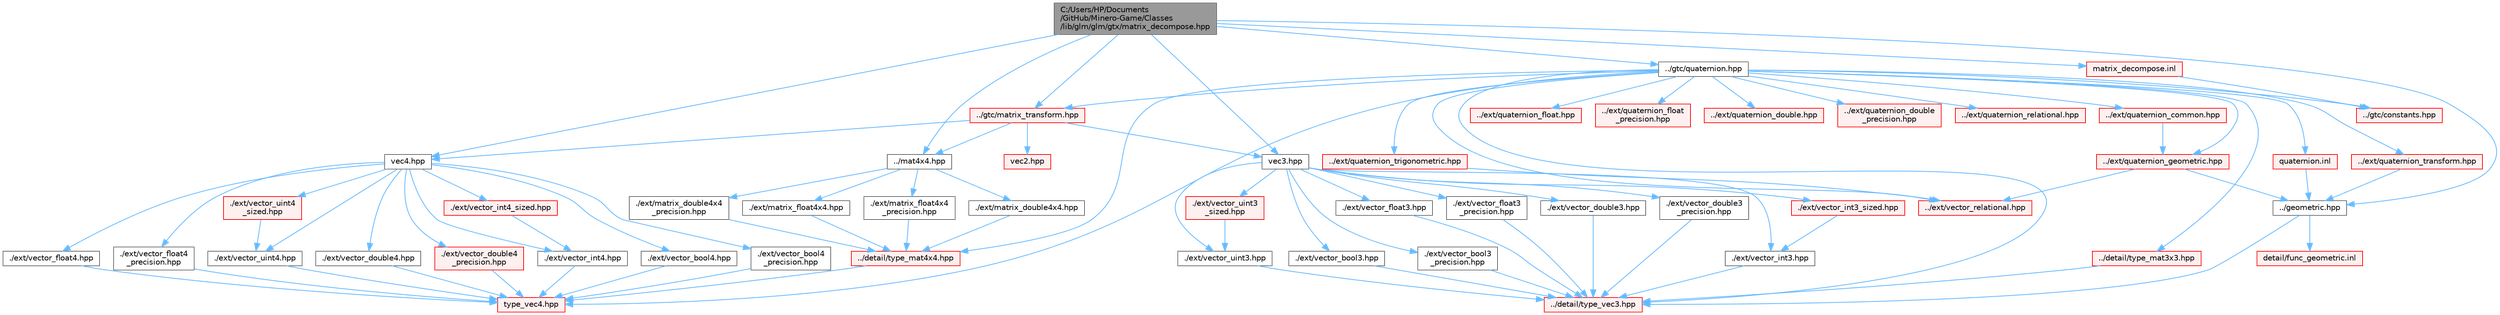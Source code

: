 digraph "C:/Users/HP/Documents/GitHub/Minero-Game/Classes/lib/glm/glm/gtx/matrix_decompose.hpp"
{
 // LATEX_PDF_SIZE
  bgcolor="transparent";
  edge [fontname=Helvetica,fontsize=10,labelfontname=Helvetica,labelfontsize=10];
  node [fontname=Helvetica,fontsize=10,shape=box,height=0.2,width=0.4];
  Node1 [id="Node000001",label="C:/Users/HP/Documents\l/GitHub/Minero-Game/Classes\l/lib/glm/glm/gtx/matrix_decompose.hpp",height=0.2,width=0.4,color="gray40", fillcolor="grey60", style="filled", fontcolor="black",tooltip=" "];
  Node1 -> Node2 [id="edge175_Node000001_Node000002",color="steelblue1",style="solid",tooltip=" "];
  Node2 [id="Node000002",label="../mat4x4.hpp",height=0.2,width=0.4,color="grey40", fillcolor="white", style="filled",URL="$_classes_2lib_2glm_2glm_2mat4x4_8hpp.html",tooltip=" "];
  Node2 -> Node3 [id="edge176_Node000002_Node000003",color="steelblue1",style="solid",tooltip=" "];
  Node3 [id="Node000003",label="./ext/matrix_double4x4.hpp",height=0.2,width=0.4,color="grey40", fillcolor="white", style="filled",URL="$_classes_2lib_2glm_2glm_2ext_2matrix__double4x4_8hpp.html",tooltip=" "];
  Node3 -> Node4 [id="edge177_Node000003_Node000004",color="steelblue1",style="solid",tooltip=" "];
  Node4 [id="Node000004",label="../detail/type_mat4x4.hpp",height=0.2,width=0.4,color="red", fillcolor="#FFF0F0", style="filled",URL="$_classes_2lib_2glm_2glm_2detail_2type__mat4x4_8hpp.html",tooltip=" "];
  Node4 -> Node5 [id="edge178_Node000004_Node000005",color="steelblue1",style="solid",tooltip=" "];
  Node5 [id="Node000005",label="type_vec4.hpp",height=0.2,width=0.4,color="red", fillcolor="#FFF0F0", style="filled",URL="$_classes_2lib_2glm_2glm_2detail_2type__vec4_8hpp.html",tooltip=" "];
  Node2 -> Node127 [id="edge179_Node000002_Node000127",color="steelblue1",style="solid",tooltip=" "];
  Node127 [id="Node000127",label="./ext/matrix_double4x4\l_precision.hpp",height=0.2,width=0.4,color="grey40", fillcolor="white", style="filled",URL="$_classes_2lib_2glm_2glm_2ext_2matrix__double4x4__precision_8hpp.html",tooltip=" "];
  Node127 -> Node4 [id="edge180_Node000127_Node000004",color="steelblue1",style="solid",tooltip=" "];
  Node2 -> Node128 [id="edge181_Node000002_Node000128",color="steelblue1",style="solid",tooltip=" "];
  Node128 [id="Node000128",label="./ext/matrix_float4x4.hpp",height=0.2,width=0.4,color="grey40", fillcolor="white", style="filled",URL="$_classes_2lib_2glm_2glm_2ext_2matrix__float4x4_8hpp.html",tooltip=" "];
  Node128 -> Node4 [id="edge182_Node000128_Node000004",color="steelblue1",style="solid",tooltip=" "];
  Node2 -> Node129 [id="edge183_Node000002_Node000129",color="steelblue1",style="solid",tooltip=" "];
  Node129 [id="Node000129",label="./ext/matrix_float4x4\l_precision.hpp",height=0.2,width=0.4,color="grey40", fillcolor="white", style="filled",URL="$_classes_2lib_2glm_2glm_2ext_2matrix__float4x4__precision_8hpp.html",tooltip=" "];
  Node129 -> Node4 [id="edge184_Node000129_Node000004",color="steelblue1",style="solid",tooltip=" "];
  Node1 -> Node31 [id="edge185_Node000001_Node000031",color="steelblue1",style="solid",tooltip=" "];
  Node31 [id="Node000031",label="vec3.hpp",height=0.2,width=0.4,color="grey40", fillcolor="white", style="filled",URL="$_classes_2lib_2glm_2glm_2vec3_8hpp.html",tooltip=" "];
  Node31 -> Node32 [id="edge186_Node000031_Node000032",color="steelblue1",style="solid",tooltip=" "];
  Node32 [id="Node000032",label="./ext/vector_bool3.hpp",height=0.2,width=0.4,color="grey40", fillcolor="white", style="filled",URL="$_classes_2lib_2glm_2glm_2ext_2vector__bool3_8hpp.html",tooltip=" "];
  Node32 -> Node33 [id="edge187_Node000032_Node000033",color="steelblue1",style="solid",tooltip=" "];
  Node33 [id="Node000033",label="../detail/type_vec3.hpp",height=0.2,width=0.4,color="red", fillcolor="#FFF0F0", style="filled",URL="$_classes_2lib_2glm_2glm_2detail_2type__vec3_8hpp.html",tooltip=" "];
  Node31 -> Node35 [id="edge188_Node000031_Node000035",color="steelblue1",style="solid",tooltip=" "];
  Node35 [id="Node000035",label="./ext/vector_bool3\l_precision.hpp",height=0.2,width=0.4,color="grey40", fillcolor="white", style="filled",URL="$_classes_2lib_2glm_2glm_2ext_2vector__bool3__precision_8hpp.html",tooltip=" "];
  Node35 -> Node33 [id="edge189_Node000035_Node000033",color="steelblue1",style="solid",tooltip=" "];
  Node31 -> Node36 [id="edge190_Node000031_Node000036",color="steelblue1",style="solid",tooltip=" "];
  Node36 [id="Node000036",label="./ext/vector_float3.hpp",height=0.2,width=0.4,color="grey40", fillcolor="white", style="filled",URL="$_classes_2lib_2glm_2glm_2ext_2vector__float3_8hpp.html",tooltip=" "];
  Node36 -> Node33 [id="edge191_Node000036_Node000033",color="steelblue1",style="solid",tooltip=" "];
  Node31 -> Node37 [id="edge192_Node000031_Node000037",color="steelblue1",style="solid",tooltip=" "];
  Node37 [id="Node000037",label="./ext/vector_float3\l_precision.hpp",height=0.2,width=0.4,color="grey40", fillcolor="white", style="filled",URL="$_classes_2lib_2glm_2glm_2ext_2vector__float3__precision_8hpp.html",tooltip=" "];
  Node37 -> Node33 [id="edge193_Node000037_Node000033",color="steelblue1",style="solid",tooltip=" "];
  Node31 -> Node38 [id="edge194_Node000031_Node000038",color="steelblue1",style="solid",tooltip=" "];
  Node38 [id="Node000038",label="./ext/vector_double3.hpp",height=0.2,width=0.4,color="grey40", fillcolor="white", style="filled",URL="$_classes_2lib_2glm_2glm_2ext_2vector__double3_8hpp.html",tooltip=" "];
  Node38 -> Node33 [id="edge195_Node000038_Node000033",color="steelblue1",style="solid",tooltip=" "];
  Node31 -> Node39 [id="edge196_Node000031_Node000039",color="steelblue1",style="solid",tooltip=" "];
  Node39 [id="Node000039",label="./ext/vector_double3\l_precision.hpp",height=0.2,width=0.4,color="grey40", fillcolor="white", style="filled",URL="$_classes_2lib_2glm_2glm_2ext_2vector__double3__precision_8hpp.html",tooltip=" "];
  Node39 -> Node33 [id="edge197_Node000039_Node000033",color="steelblue1",style="solid",tooltip=" "];
  Node31 -> Node40 [id="edge198_Node000031_Node000040",color="steelblue1",style="solid",tooltip=" "];
  Node40 [id="Node000040",label="./ext/vector_int3.hpp",height=0.2,width=0.4,color="grey40", fillcolor="white", style="filled",URL="$_classes_2lib_2glm_2glm_2ext_2vector__int3_8hpp.html",tooltip=" "];
  Node40 -> Node33 [id="edge199_Node000040_Node000033",color="steelblue1",style="solid",tooltip=" "];
  Node31 -> Node41 [id="edge200_Node000031_Node000041",color="steelblue1",style="solid",tooltip=" "];
  Node41 [id="Node000041",label="./ext/vector_int3_sized.hpp",height=0.2,width=0.4,color="red", fillcolor="#FFF0F0", style="filled",URL="$_classes_2lib_2glm_2glm_2ext_2vector__int3__sized_8hpp.html",tooltip=" "];
  Node41 -> Node40 [id="edge201_Node000041_Node000040",color="steelblue1",style="solid",tooltip=" "];
  Node31 -> Node42 [id="edge202_Node000031_Node000042",color="steelblue1",style="solid",tooltip=" "];
  Node42 [id="Node000042",label="./ext/vector_uint3.hpp",height=0.2,width=0.4,color="grey40", fillcolor="white", style="filled",URL="$_classes_2lib_2glm_2glm_2ext_2vector__uint3_8hpp.html",tooltip=" "];
  Node42 -> Node33 [id="edge203_Node000042_Node000033",color="steelblue1",style="solid",tooltip=" "];
  Node31 -> Node43 [id="edge204_Node000031_Node000043",color="steelblue1",style="solid",tooltip=" "];
  Node43 [id="Node000043",label="./ext/vector_uint3\l_sized.hpp",height=0.2,width=0.4,color="red", fillcolor="#FFF0F0", style="filled",URL="$_classes_2lib_2glm_2glm_2ext_2vector__uint3__sized_8hpp.html",tooltip=" "];
  Node43 -> Node42 [id="edge205_Node000043_Node000042",color="steelblue1",style="solid",tooltip=" "];
  Node1 -> Node44 [id="edge206_Node000001_Node000044",color="steelblue1",style="solid",tooltip=" "];
  Node44 [id="Node000044",label="vec4.hpp",height=0.2,width=0.4,color="grey40", fillcolor="white", style="filled",URL="$_classes_2lib_2glm_2glm_2vec4_8hpp.html",tooltip=" "];
  Node44 -> Node45 [id="edge207_Node000044_Node000045",color="steelblue1",style="solid",tooltip=" "];
  Node45 [id="Node000045",label="./ext/vector_bool4.hpp",height=0.2,width=0.4,color="grey40", fillcolor="white", style="filled",URL="$_classes_2lib_2glm_2glm_2ext_2vector__bool4_8hpp.html",tooltip=" "];
  Node45 -> Node5 [id="edge208_Node000045_Node000005",color="steelblue1",style="solid",tooltip=" "];
  Node44 -> Node46 [id="edge209_Node000044_Node000046",color="steelblue1",style="solid",tooltip=" "];
  Node46 [id="Node000046",label="./ext/vector_bool4\l_precision.hpp",height=0.2,width=0.4,color="grey40", fillcolor="white", style="filled",URL="$_classes_2lib_2glm_2glm_2ext_2vector__bool4__precision_8hpp.html",tooltip=" "];
  Node46 -> Node5 [id="edge210_Node000046_Node000005",color="steelblue1",style="solid",tooltip=" "];
  Node44 -> Node47 [id="edge211_Node000044_Node000047",color="steelblue1",style="solid",tooltip=" "];
  Node47 [id="Node000047",label="./ext/vector_float4.hpp",height=0.2,width=0.4,color="grey40", fillcolor="white", style="filled",URL="$_classes_2lib_2glm_2glm_2ext_2vector__float4_8hpp.html",tooltip=" "];
  Node47 -> Node5 [id="edge212_Node000047_Node000005",color="steelblue1",style="solid",tooltip=" "];
  Node44 -> Node48 [id="edge213_Node000044_Node000048",color="steelblue1",style="solid",tooltip=" "];
  Node48 [id="Node000048",label="./ext/vector_float4\l_precision.hpp",height=0.2,width=0.4,color="grey40", fillcolor="white", style="filled",URL="$_classes_2lib_2glm_2glm_2ext_2vector__float4__precision_8hpp.html",tooltip=" "];
  Node48 -> Node5 [id="edge214_Node000048_Node000005",color="steelblue1",style="solid",tooltip=" "];
  Node44 -> Node49 [id="edge215_Node000044_Node000049",color="steelblue1",style="solid",tooltip=" "];
  Node49 [id="Node000049",label="./ext/vector_double4.hpp",height=0.2,width=0.4,color="grey40", fillcolor="white", style="filled",URL="$_classes_2lib_2glm_2glm_2ext_2vector__double4_8hpp.html",tooltip=" "];
  Node49 -> Node5 [id="edge216_Node000049_Node000005",color="steelblue1",style="solid",tooltip=" "];
  Node44 -> Node50 [id="edge217_Node000044_Node000050",color="steelblue1",style="solid",tooltip=" "];
  Node50 [id="Node000050",label="./ext/vector_double4\l_precision.hpp",height=0.2,width=0.4,color="red", fillcolor="#FFF0F0", style="filled",URL="$_classes_2lib_2glm_2glm_2ext_2vector__double4__precision_8hpp.html",tooltip=" "];
  Node50 -> Node5 [id="edge218_Node000050_Node000005",color="steelblue1",style="solid",tooltip=" "];
  Node44 -> Node51 [id="edge219_Node000044_Node000051",color="steelblue1",style="solid",tooltip=" "];
  Node51 [id="Node000051",label="./ext/vector_int4.hpp",height=0.2,width=0.4,color="grey40", fillcolor="white", style="filled",URL="$_classes_2lib_2glm_2glm_2ext_2vector__int4_8hpp.html",tooltip=" "];
  Node51 -> Node5 [id="edge220_Node000051_Node000005",color="steelblue1",style="solid",tooltip=" "];
  Node44 -> Node52 [id="edge221_Node000044_Node000052",color="steelblue1",style="solid",tooltip=" "];
  Node52 [id="Node000052",label="./ext/vector_int4_sized.hpp",height=0.2,width=0.4,color="red", fillcolor="#FFF0F0", style="filled",URL="$_classes_2lib_2glm_2glm_2ext_2vector__int4__sized_8hpp.html",tooltip=" "];
  Node52 -> Node51 [id="edge222_Node000052_Node000051",color="steelblue1",style="solid",tooltip=" "];
  Node44 -> Node53 [id="edge223_Node000044_Node000053",color="steelblue1",style="solid",tooltip=" "];
  Node53 [id="Node000053",label="./ext/vector_uint4.hpp",height=0.2,width=0.4,color="grey40", fillcolor="white", style="filled",URL="$_classes_2lib_2glm_2glm_2ext_2vector__uint4_8hpp.html",tooltip=" "];
  Node53 -> Node5 [id="edge224_Node000053_Node000005",color="steelblue1",style="solid",tooltip=" "];
  Node44 -> Node54 [id="edge225_Node000044_Node000054",color="steelblue1",style="solid",tooltip=" "];
  Node54 [id="Node000054",label="./ext/vector_uint4\l_sized.hpp",height=0.2,width=0.4,color="red", fillcolor="#FFF0F0", style="filled",URL="$_classes_2lib_2glm_2glm_2ext_2vector__uint4__sized_8hpp.html",tooltip=" "];
  Node54 -> Node53 [id="edge226_Node000054_Node000053",color="steelblue1",style="solid",tooltip=" "];
  Node1 -> Node112 [id="edge227_Node000001_Node000112",color="steelblue1",style="solid",tooltip=" "];
  Node112 [id="Node000112",label="../geometric.hpp",height=0.2,width=0.4,color="grey40", fillcolor="white", style="filled",URL="$_classes_2lib_2glm_2glm_2geometric_8hpp.html",tooltip=" "];
  Node112 -> Node33 [id="edge228_Node000112_Node000033",color="steelblue1",style="solid",tooltip=" "];
  Node112 -> Node113 [id="edge229_Node000112_Node000113",color="steelblue1",style="solid",tooltip=" "];
  Node113 [id="Node000113",label="detail/func_geometric.inl",height=0.2,width=0.4,color="red", fillcolor="#FFF0F0", style="filled",URL="$_classes_2lib_2glm_2glm_2detail_2func__geometric_8inl.html",tooltip=" "];
  Node1 -> Node130 [id="edge230_Node000001_Node000130",color="steelblue1",style="solid",tooltip=" "];
  Node130 [id="Node000130",label="../gtc/quaternion.hpp",height=0.2,width=0.4,color="grey40", fillcolor="white", style="filled",URL="$_classes_2lib_2glm_2glm_2gtc_2quaternion_8hpp.html",tooltip=" "];
  Node130 -> Node131 [id="edge231_Node000130_Node000131",color="steelblue1",style="solid",tooltip=" "];
  Node131 [id="Node000131",label="../gtc/constants.hpp",height=0.2,width=0.4,color="red", fillcolor="#FFF0F0", style="filled",URL="$_classes_2lib_2glm_2glm_2gtc_2constants_8hpp.html",tooltip=" "];
  Node130 -> Node135 [id="edge232_Node000130_Node000135",color="steelblue1",style="solid",tooltip=" "];
  Node135 [id="Node000135",label="../gtc/matrix_transform.hpp",height=0.2,width=0.4,color="red", fillcolor="#FFF0F0", style="filled",URL="$_classes_2lib_2glm_2glm_2gtc_2matrix__transform_8hpp.html",tooltip=" "];
  Node135 -> Node2 [id="edge233_Node000135_Node000002",color="steelblue1",style="solid",tooltip=" "];
  Node135 -> Node16 [id="edge234_Node000135_Node000016",color="steelblue1",style="solid",tooltip=" "];
  Node16 [id="Node000016",label="vec2.hpp",height=0.2,width=0.4,color="red", fillcolor="#FFF0F0", style="filled",URL="$_classes_2lib_2glm_2glm_2vec2_8hpp.html",tooltip=" "];
  Node135 -> Node31 [id="edge235_Node000135_Node000031",color="steelblue1",style="solid",tooltip=" "];
  Node135 -> Node44 [id="edge236_Node000135_Node000044",color="steelblue1",style="solid",tooltip=" "];
  Node130 -> Node146 [id="edge237_Node000130_Node000146",color="steelblue1",style="solid",tooltip=" "];
  Node146 [id="Node000146",label="../ext/vector_relational.hpp",height=0.2,width=0.4,color="red", fillcolor="#FFF0F0", style="filled",URL="$_classes_2lib_2glm_2glm_2ext_2vector__relational_8hpp.html",tooltip=" "];
  Node130 -> Node149 [id="edge238_Node000130_Node000149",color="steelblue1",style="solid",tooltip=" "];
  Node149 [id="Node000149",label="../ext/quaternion_common.hpp",height=0.2,width=0.4,color="red", fillcolor="#FFF0F0", style="filled",URL="$_classes_2lib_2glm_2glm_2ext_2quaternion__common_8hpp.html",tooltip=" "];
  Node149 -> Node150 [id="edge239_Node000149_Node000150",color="steelblue1",style="solid",tooltip=" "];
  Node150 [id="Node000150",label="../ext/quaternion_geometric.hpp",height=0.2,width=0.4,color="red", fillcolor="#FFF0F0", style="filled",URL="$_classes_2lib_2glm_2glm_2ext_2quaternion__geometric_8hpp.html",tooltip=" "];
  Node150 -> Node112 [id="edge240_Node000150_Node000112",color="steelblue1",style="solid",tooltip=" "];
  Node150 -> Node146 [id="edge241_Node000150_Node000146",color="steelblue1",style="solid",tooltip=" "];
  Node130 -> Node154 [id="edge242_Node000130_Node000154",color="steelblue1",style="solid",tooltip=" "];
  Node154 [id="Node000154",label="../ext/quaternion_float.hpp",height=0.2,width=0.4,color="red", fillcolor="#FFF0F0", style="filled",URL="$_classes_2lib_2glm_2glm_2ext_2quaternion__float_8hpp.html",tooltip=" "];
  Node130 -> Node159 [id="edge243_Node000130_Node000159",color="steelblue1",style="solid",tooltip=" "];
  Node159 [id="Node000159",label="../ext/quaternion_float\l_precision.hpp",height=0.2,width=0.4,color="red", fillcolor="#FFF0F0", style="filled",URL="$_classes_2lib_2glm_2glm_2ext_2quaternion__float__precision_8hpp.html",tooltip=" "];
  Node130 -> Node160 [id="edge244_Node000130_Node000160",color="steelblue1",style="solid",tooltip=" "];
  Node160 [id="Node000160",label="../ext/quaternion_double.hpp",height=0.2,width=0.4,color="red", fillcolor="#FFF0F0", style="filled",URL="$_classes_2lib_2glm_2glm_2ext_2quaternion__double_8hpp.html",tooltip=" "];
  Node130 -> Node161 [id="edge245_Node000130_Node000161",color="steelblue1",style="solid",tooltip=" "];
  Node161 [id="Node000161",label="../ext/quaternion_double\l_precision.hpp",height=0.2,width=0.4,color="red", fillcolor="#FFF0F0", style="filled",URL="$_classes_2lib_2glm_2glm_2ext_2quaternion__double__precision_8hpp.html",tooltip=" "];
  Node130 -> Node156 [id="edge246_Node000130_Node000156",color="steelblue1",style="solid",tooltip=" "];
  Node156 [id="Node000156",label="../ext/quaternion_relational.hpp",height=0.2,width=0.4,color="red", fillcolor="#FFF0F0", style="filled",URL="$_classes_2lib_2glm_2glm_2ext_2quaternion__relational_8hpp.html",tooltip=" "];
  Node130 -> Node150 [id="edge247_Node000130_Node000150",color="steelblue1",style="solid",tooltip=" "];
  Node130 -> Node162 [id="edge248_Node000130_Node000162",color="steelblue1",style="solid",tooltip=" "];
  Node162 [id="Node000162",label="../ext/quaternion_trigonometric.hpp",height=0.2,width=0.4,color="red", fillcolor="#FFF0F0", style="filled",URL="$_classes_2lib_2glm_2glm_2ext_2quaternion__trigonometric_8hpp.html",tooltip=" "];
  Node162 -> Node146 [id="edge249_Node000162_Node000146",color="steelblue1",style="solid",tooltip=" "];
  Node130 -> Node164 [id="edge250_Node000130_Node000164",color="steelblue1",style="solid",tooltip=" "];
  Node164 [id="Node000164",label="../ext/quaternion_transform.hpp",height=0.2,width=0.4,color="red", fillcolor="#FFF0F0", style="filled",URL="$_classes_2lib_2glm_2glm_2ext_2quaternion__transform_8hpp.html",tooltip=" "];
  Node164 -> Node112 [id="edge251_Node000164_Node000112",color="steelblue1",style="solid",tooltip=" "];
  Node130 -> Node85 [id="edge252_Node000130_Node000085",color="steelblue1",style="solid",tooltip=" "];
  Node85 [id="Node000085",label="../detail/type_mat3x3.hpp",height=0.2,width=0.4,color="red", fillcolor="#FFF0F0", style="filled",URL="$_classes_2lib_2glm_2glm_2detail_2type__mat3x3_8hpp.html",tooltip=" "];
  Node85 -> Node33 [id="edge253_Node000085_Node000033",color="steelblue1",style="solid",tooltip=" "];
  Node130 -> Node4 [id="edge254_Node000130_Node000004",color="steelblue1",style="solid",tooltip=" "];
  Node130 -> Node33 [id="edge255_Node000130_Node000033",color="steelblue1",style="solid",tooltip=" "];
  Node130 -> Node5 [id="edge256_Node000130_Node000005",color="steelblue1",style="solid",tooltip=" "];
  Node130 -> Node166 [id="edge257_Node000130_Node000166",color="steelblue1",style="solid",tooltip=" "];
  Node166 [id="Node000166",label="quaternion.inl",height=0.2,width=0.4,color="red", fillcolor="#FFF0F0", style="filled",URL="$_classes_2lib_2glm_2glm_2gtc_2quaternion_8inl.html",tooltip=" "];
  Node166 -> Node112 [id="edge258_Node000166_Node000112",color="steelblue1",style="solid",tooltip=" "];
  Node1 -> Node135 [id="edge259_Node000001_Node000135",color="steelblue1",style="solid",tooltip=" "];
  Node1 -> Node169 [id="edge260_Node000001_Node000169",color="steelblue1",style="solid",tooltip=" "];
  Node169 [id="Node000169",label="matrix_decompose.inl",height=0.2,width=0.4,color="red", fillcolor="#FFF0F0", style="filled",URL="$_classes_2lib_2glm_2glm_2gtx_2matrix__decompose_8inl.html",tooltip=" "];
  Node169 -> Node131 [id="edge261_Node000169_Node000131",color="steelblue1",style="solid",tooltip=" "];
}
